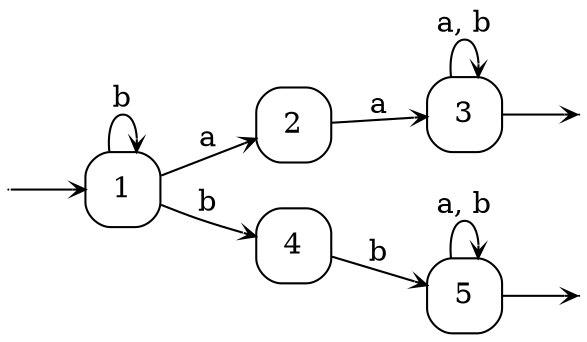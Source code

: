 digraph
{
  vcsn_context = "letterset<char_letters(ab)>, b"
  rankdir = LR
  edge [arrowhead = vee, arrowsize = .6]
  {
    node [shape = point, width = 0]
    I0
    F3
    F4
  }
  {
    node [shape = circle, style = rounded, width = 0.5]
    0 [label = "1", shape = box]
    1 [label = "2", shape = box]
    2 [label = "4", shape = box]
    3 [label = "3", shape = box]
    4 [label = "5", shape = box]
  }
  I0 -> 0
  0 -> 0 [label = "b"]
  0 -> 1 [label = "a"]
  0 -> 2 [label = "b"]
  1 -> 3 [label = "a"]
  2 -> 4 [label = "b"]
  3 -> F3
  3 -> 3 [label = "a, b"]
  4 -> F4
  4 -> 4 [label = "a, b"]
}
